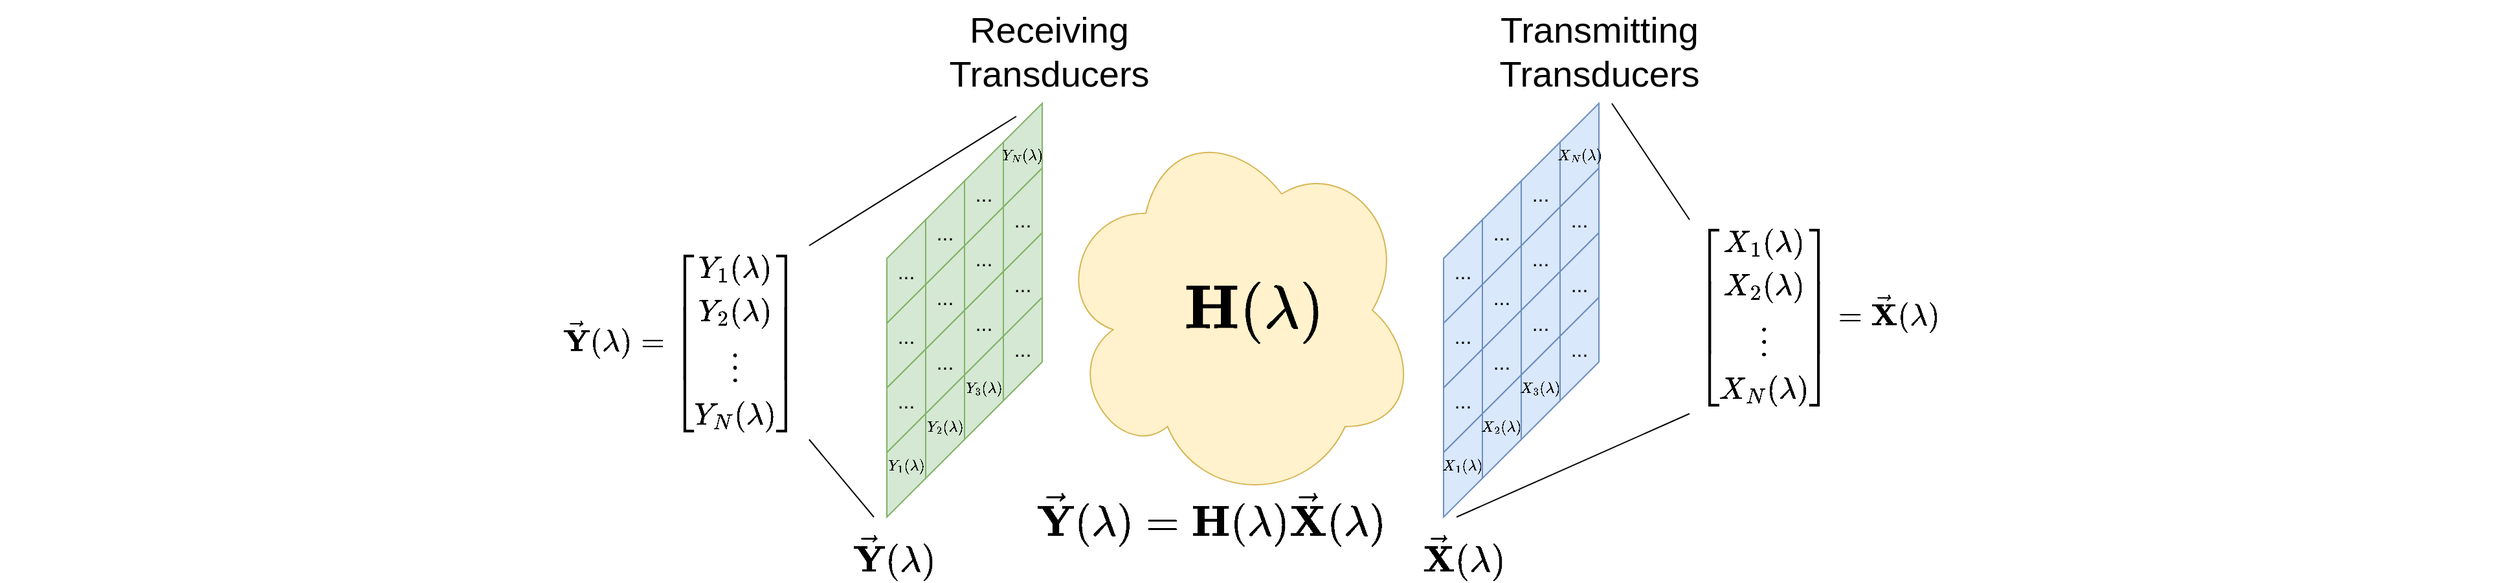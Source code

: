 <mxfile version="21.2.8" type="device">
  <diagram name="Page-1" id="sMj4cmjDTgviVcXSg5yK">
    <mxGraphModel dx="2268" dy="820" grid="1" gridSize="10" guides="1" tooltips="1" connect="1" arrows="1" fold="1" page="1" pageScale="1" pageWidth="850" pageHeight="1100" math="1" shadow="0">
      <root>
        <mxCell id="0" />
        <mxCell id="1" parent="0" />
        <mxCell id="bun_oI4DhxqceZ6zfF4b-131" value="$$\vec{\mathbf{Y}}(\lambda) = \mathbf{H}(\lambda) \vec{\mathbf{X}}(\lambda)$$" style="text;html=1;align=center;verticalAlign=middle;resizable=0;points=[];autosize=1;strokeColor=none;fillColor=none;fontSize=28;" parent="1" vertex="1">
          <mxGeometry x="-165" y="415" width="1010" height="50" as="geometry" />
        </mxCell>
        <mxCell id="bun_oI4DhxqceZ6zfF4b-122" value="$$\vec{\mathbf{Y}}(\lambda)$$" style="text;html=1;align=center;verticalAlign=middle;resizable=0;points=[];autosize=1;strokeColor=none;fillColor=none;fontSize=24;" parent="1" vertex="1">
          <mxGeometry x="-80" y="450" width="350" height="40" as="geometry" />
        </mxCell>
        <mxCell id="bun_oI4DhxqceZ6zfF4b-84" value="$$\;\;\mathbf{H}(\lambda)$$" style="ellipse;shape=cloud;whiteSpace=wrap;html=1;fontSize=40;fillColor=#fff2cc;strokeColor=#d6b656;" parent="1" vertex="1">
          <mxGeometry x="220" y="130" width="280" height="300" as="geometry" />
        </mxCell>
        <mxCell id="bun_oI4DhxqceZ6zfF4b-121" value="Receiving&lt;br&gt;Transducers" style="text;html=1;align=center;verticalAlign=middle;resizable=0;points=[];autosize=1;strokeColor=none;fillColor=none;fontSize=28;" parent="1" vertex="1">
          <mxGeometry x="125" y="40" width="180" height="80" as="geometry" />
        </mxCell>
        <mxCell id="bun_oI4DhxqceZ6zfF4b-124" value="" style="endArrow=none;html=1;rounded=0;fontSize=16;" parent="1" edge="1">
          <mxGeometry width="50" height="50" relative="1" as="geometry">
            <mxPoint x="30" y="230" as="sourcePoint" />
            <mxPoint x="190" y="130" as="targetPoint" />
          </mxGeometry>
        </mxCell>
        <mxCell id="bun_oI4DhxqceZ6zfF4b-126" value="" style="endArrow=none;html=1;rounded=0;fontSize=16;" parent="1" edge="1">
          <mxGeometry width="50" height="50" relative="1" as="geometry">
            <mxPoint x="30" y="380" as="sourcePoint" />
            <mxPoint x="80" y="440" as="targetPoint" />
          </mxGeometry>
        </mxCell>
        <mxCell id="bun_oI4DhxqceZ6zfF4b-120" value="$$\vec{\mathbf{X}}(\lambda)$$" style="text;html=1;align=center;verticalAlign=middle;resizable=0;points=[];autosize=1;strokeColor=none;fillColor=none;fontSize=24;" parent="1" vertex="1">
          <mxGeometry x="360" y="450" width="350" height="40" as="geometry" />
        </mxCell>
        <mxCell id="bun_oI4DhxqceZ6zfF4b-129" value="" style="endArrow=none;html=1;rounded=0;fontSize=16;" parent="1" edge="1">
          <mxGeometry width="50" height="50" relative="1" as="geometry">
            <mxPoint x="650" y="120.0" as="sourcePoint" />
            <mxPoint x="710" y="210" as="targetPoint" />
          </mxGeometry>
        </mxCell>
        <mxCell id="bun_oI4DhxqceZ6zfF4b-130" value="" style="endArrow=none;html=1;rounded=0;fontSize=16;" parent="1" edge="1">
          <mxGeometry width="50" height="50" relative="1" as="geometry">
            <mxPoint x="530" y="440.0" as="sourcePoint" />
            <mxPoint x="710" y="360" as="targetPoint" />
          </mxGeometry>
        </mxCell>
        <mxCell id="bun_oI4DhxqceZ6zfF4b-3" value="$$Y_1(\lambda)$$" style="shape=parallelogram;perimeter=parallelogramPerimeter;whiteSpace=wrap;html=1;fixedSize=1;size=30;rotation=90;flipH=1;horizontal=0;fontSize=10;fillColor=#d5e8d4;strokeColor=#82b366;" parent="1" vertex="1">
          <mxGeometry x="65" y="385" width="80" height="30" as="geometry" />
        </mxCell>
        <mxCell id="bun_oI4DhxqceZ6zfF4b-37" value="..." style="shape=parallelogram;perimeter=parallelogramPerimeter;whiteSpace=wrap;html=1;fixedSize=1;size=30;rotation=90;flipH=1;horizontal=0;fontSize=16;fillColor=#d5e8d4;strokeColor=#82b366;" parent="1" vertex="1">
          <mxGeometry x="65" y="335" width="80" height="30" as="geometry" />
        </mxCell>
        <mxCell id="bun_oI4DhxqceZ6zfF4b-41" value="..." style="shape=parallelogram;perimeter=parallelogramPerimeter;whiteSpace=wrap;html=1;fixedSize=1;size=30;rotation=90;flipH=1;horizontal=0;fontSize=16;fillColor=#d5e8d4;strokeColor=#82b366;" parent="1" vertex="1">
          <mxGeometry x="65" y="285" width="80" height="30" as="geometry" />
        </mxCell>
        <mxCell id="bun_oI4DhxqceZ6zfF4b-45" value="..." style="shape=parallelogram;perimeter=parallelogramPerimeter;whiteSpace=wrap;html=1;fixedSize=1;size=30;rotation=90;flipH=1;horizontal=0;fontSize=16;fillColor=#d5e8d4;strokeColor=#82b366;" parent="1" vertex="1">
          <mxGeometry x="65" y="235" width="80" height="30" as="geometry" />
        </mxCell>
        <mxCell id="bun_oI4DhxqceZ6zfF4b-71" value="$$Y_2(\lambda)$$" style="shape=parallelogram;perimeter=parallelogramPerimeter;whiteSpace=wrap;html=1;fixedSize=1;size=30;rotation=90;flipH=1;horizontal=0;fontSize=10;fillColor=#d5e8d4;strokeColor=#82b366;" parent="1" vertex="1">
          <mxGeometry x="95" y="355" width="80" height="30" as="geometry" />
        </mxCell>
        <mxCell id="bun_oI4DhxqceZ6zfF4b-72" value="..." style="shape=parallelogram;perimeter=parallelogramPerimeter;whiteSpace=wrap;html=1;fixedSize=1;size=30;rotation=90;flipH=1;horizontal=0;fontSize=16;fillColor=#d5e8d4;strokeColor=#82b366;" parent="1" vertex="1">
          <mxGeometry x="95" y="305" width="80" height="30" as="geometry" />
        </mxCell>
        <mxCell id="bun_oI4DhxqceZ6zfF4b-73" value="..." style="shape=parallelogram;perimeter=parallelogramPerimeter;whiteSpace=wrap;html=1;fixedSize=1;size=30;rotation=90;flipH=1;horizontal=0;fontSize=16;fillColor=#d5e8d4;strokeColor=#82b366;" parent="1" vertex="1">
          <mxGeometry x="95" y="255" width="80" height="30" as="geometry" />
        </mxCell>
        <mxCell id="bun_oI4DhxqceZ6zfF4b-74" value="..." style="shape=parallelogram;perimeter=parallelogramPerimeter;whiteSpace=wrap;html=1;fixedSize=1;size=30;rotation=90;flipH=1;horizontal=0;fontSize=16;fillColor=#d5e8d4;strokeColor=#82b366;" parent="1" vertex="1">
          <mxGeometry x="95" y="205" width="80" height="30" as="geometry" />
        </mxCell>
        <mxCell id="bun_oI4DhxqceZ6zfF4b-75" value="$$Y_3(\lambda)$$" style="shape=parallelogram;perimeter=parallelogramPerimeter;whiteSpace=wrap;html=1;fixedSize=1;size=30;rotation=90;flipH=1;horizontal=0;fontSize=10;fillColor=#d5e8d4;strokeColor=#82b366;" parent="1" vertex="1">
          <mxGeometry x="125" y="325" width="80" height="30" as="geometry" />
        </mxCell>
        <mxCell id="bun_oI4DhxqceZ6zfF4b-76" value="..." style="shape=parallelogram;perimeter=parallelogramPerimeter;whiteSpace=wrap;html=1;fixedSize=1;size=30;rotation=90;flipH=1;horizontal=0;fontSize=16;fillColor=#d5e8d4;strokeColor=#82b366;" parent="1" vertex="1">
          <mxGeometry x="125" y="275" width="80" height="30" as="geometry" />
        </mxCell>
        <mxCell id="bun_oI4DhxqceZ6zfF4b-77" value="..." style="shape=parallelogram;perimeter=parallelogramPerimeter;whiteSpace=wrap;html=1;fixedSize=1;size=30;rotation=90;flipH=1;horizontal=0;fontSize=16;fillColor=#d5e8d4;strokeColor=#82b366;" parent="1" vertex="1">
          <mxGeometry x="125" y="225" width="80" height="30" as="geometry" />
        </mxCell>
        <mxCell id="bun_oI4DhxqceZ6zfF4b-78" value="..." style="shape=parallelogram;perimeter=parallelogramPerimeter;whiteSpace=wrap;html=1;fixedSize=1;size=30;rotation=90;flipH=1;horizontal=0;fontSize=16;fillColor=#d5e8d4;strokeColor=#82b366;" parent="1" vertex="1">
          <mxGeometry x="125" y="175" width="80" height="30" as="geometry" />
        </mxCell>
        <mxCell id="bun_oI4DhxqceZ6zfF4b-79" value="..." style="shape=parallelogram;perimeter=parallelogramPerimeter;whiteSpace=wrap;html=1;fixedSize=1;size=30;rotation=90;flipH=1;horizontal=0;fontSize=16;fillColor=#d5e8d4;strokeColor=#82b366;" parent="1" vertex="1">
          <mxGeometry x="155" y="295" width="80" height="30" as="geometry" />
        </mxCell>
        <mxCell id="bun_oI4DhxqceZ6zfF4b-80" value="..." style="shape=parallelogram;perimeter=parallelogramPerimeter;whiteSpace=wrap;html=1;fixedSize=1;size=30;rotation=90;flipH=1;horizontal=0;fontSize=16;fillColor=#d5e8d4;strokeColor=#82b366;" parent="1" vertex="1">
          <mxGeometry x="155" y="245" width="80" height="30" as="geometry" />
        </mxCell>
        <mxCell id="bun_oI4DhxqceZ6zfF4b-81" value="..." style="shape=parallelogram;perimeter=parallelogramPerimeter;whiteSpace=wrap;html=1;fixedSize=1;size=30;rotation=90;flipH=1;horizontal=0;fontSize=16;fillColor=#d5e8d4;strokeColor=#82b366;" parent="1" vertex="1">
          <mxGeometry x="155" y="195" width="80" height="30" as="geometry" />
        </mxCell>
        <mxCell id="bun_oI4DhxqceZ6zfF4b-82" value="$$Y_N(\lambda)$$" style="shape=parallelogram;perimeter=parallelogramPerimeter;whiteSpace=wrap;html=1;fixedSize=1;size=30;rotation=90;flipH=1;horizontal=0;fontSize=10;fillColor=#d5e8d4;strokeColor=#82b366;" parent="1" vertex="1">
          <mxGeometry x="155" y="145" width="80" height="30" as="geometry" />
        </mxCell>
        <mxCell id="bun_oI4DhxqceZ6zfF4b-127" value="$$\vec{\mathbf{Y}}(\lambda) = \begin{bmatrix}Y_1(\lambda) \\Y_2(\lambda) \\ \vdots \\ Y_N(\lambda)\end{bmatrix}$$" style="text;html=1;align=center;verticalAlign=middle;resizable=0;points=[];autosize=1;strokeColor=none;fillColor=none;fontSize=20;" parent="1" vertex="1">
          <mxGeometry x="-595" y="285" width="1050" height="40" as="geometry" />
        </mxCell>
        <mxCell id="bun_oI4DhxqceZ6zfF4b-103" value="$$X_1(\lambda)$$" style="shape=parallelogram;perimeter=parallelogramPerimeter;whiteSpace=wrap;html=1;fixedSize=1;size=30;rotation=90;flipH=1;horizontal=0;fontSize=10;fillColor=#dae8fc;strokeColor=#6c8ebf;" parent="1" vertex="1">
          <mxGeometry x="495" y="385" width="80" height="30" as="geometry" />
        </mxCell>
        <mxCell id="bun_oI4DhxqceZ6zfF4b-104" value="..." style="shape=parallelogram;perimeter=parallelogramPerimeter;whiteSpace=wrap;html=1;fixedSize=1;size=30;rotation=90;flipH=1;horizontal=0;fontSize=16;fillColor=#dae8fc;strokeColor=#6c8ebf;" parent="1" vertex="1">
          <mxGeometry x="495" y="335" width="80" height="30" as="geometry" />
        </mxCell>
        <mxCell id="bun_oI4DhxqceZ6zfF4b-105" value="..." style="shape=parallelogram;perimeter=parallelogramPerimeter;whiteSpace=wrap;html=1;fixedSize=1;size=30;rotation=90;flipH=1;horizontal=0;fontSize=16;fillColor=#dae8fc;strokeColor=#6c8ebf;" parent="1" vertex="1">
          <mxGeometry x="495" y="285" width="80" height="30" as="geometry" />
        </mxCell>
        <mxCell id="bun_oI4DhxqceZ6zfF4b-106" value="..." style="shape=parallelogram;perimeter=parallelogramPerimeter;whiteSpace=wrap;html=1;fixedSize=1;size=30;rotation=90;flipH=1;horizontal=0;fontSize=16;fillColor=#dae8fc;strokeColor=#6c8ebf;" parent="1" vertex="1">
          <mxGeometry x="495" y="235" width="80" height="30" as="geometry" />
        </mxCell>
        <mxCell id="bun_oI4DhxqceZ6zfF4b-107" value="$$X_2(\lambda)$$" style="shape=parallelogram;perimeter=parallelogramPerimeter;whiteSpace=wrap;html=1;fixedSize=1;size=30;rotation=90;flipH=1;horizontal=0;fontSize=10;fillColor=#dae8fc;strokeColor=#6c8ebf;" parent="1" vertex="1">
          <mxGeometry x="525" y="355" width="80" height="30" as="geometry" />
        </mxCell>
        <mxCell id="bun_oI4DhxqceZ6zfF4b-108" value="..." style="shape=parallelogram;perimeter=parallelogramPerimeter;whiteSpace=wrap;html=1;fixedSize=1;size=30;rotation=90;flipH=1;horizontal=0;fontSize=16;fillColor=#dae8fc;strokeColor=#6c8ebf;" parent="1" vertex="1">
          <mxGeometry x="525" y="305" width="80" height="30" as="geometry" />
        </mxCell>
        <mxCell id="bun_oI4DhxqceZ6zfF4b-109" value="..." style="shape=parallelogram;perimeter=parallelogramPerimeter;whiteSpace=wrap;html=1;fixedSize=1;size=30;rotation=90;flipH=1;horizontal=0;fontSize=16;fillColor=#dae8fc;strokeColor=#6c8ebf;" parent="1" vertex="1">
          <mxGeometry x="525" y="255" width="80" height="30" as="geometry" />
        </mxCell>
        <mxCell id="bun_oI4DhxqceZ6zfF4b-111" value="$$X_3(\lambda)$$" style="shape=parallelogram;perimeter=parallelogramPerimeter;whiteSpace=wrap;html=1;fixedSize=1;size=30;rotation=90;flipH=1;horizontal=0;fontSize=10;fillColor=#dae8fc;strokeColor=#6c8ebf;" parent="1" vertex="1">
          <mxGeometry x="555" y="325" width="80" height="30" as="geometry" />
        </mxCell>
        <mxCell id="bun_oI4DhxqceZ6zfF4b-112" value="..." style="shape=parallelogram;perimeter=parallelogramPerimeter;whiteSpace=wrap;html=1;fixedSize=1;size=30;rotation=90;flipH=1;horizontal=0;fontSize=16;fillColor=#dae8fc;strokeColor=#6c8ebf;" parent="1" vertex="1">
          <mxGeometry x="555" y="275" width="80" height="30" as="geometry" />
        </mxCell>
        <mxCell id="bun_oI4DhxqceZ6zfF4b-113" value="..." style="shape=parallelogram;perimeter=parallelogramPerimeter;whiteSpace=wrap;html=1;fixedSize=1;size=30;rotation=90;flipH=1;horizontal=0;fontSize=16;fillColor=#dae8fc;strokeColor=#6c8ebf;" parent="1" vertex="1">
          <mxGeometry x="555" y="225" width="80" height="30" as="geometry" />
        </mxCell>
        <mxCell id="bun_oI4DhxqceZ6zfF4b-115" value="..." style="shape=parallelogram;perimeter=parallelogramPerimeter;whiteSpace=wrap;html=1;fixedSize=1;size=30;rotation=90;flipH=1;horizontal=0;fontSize=16;fillColor=#dae8fc;strokeColor=#6c8ebf;" parent="1" vertex="1">
          <mxGeometry x="585" y="295" width="80" height="30" as="geometry" />
        </mxCell>
        <mxCell id="bun_oI4DhxqceZ6zfF4b-116" value="..." style="shape=parallelogram;perimeter=parallelogramPerimeter;whiteSpace=wrap;html=1;fixedSize=1;size=30;rotation=90;flipH=1;horizontal=0;fontSize=16;fillColor=#dae8fc;strokeColor=#6c8ebf;" parent="1" vertex="1">
          <mxGeometry x="585" y="245" width="80" height="30" as="geometry" />
        </mxCell>
        <mxCell id="bun_oI4DhxqceZ6zfF4b-117" value="..." style="shape=parallelogram;perimeter=parallelogramPerimeter;whiteSpace=wrap;html=1;fixedSize=1;size=30;rotation=90;flipH=1;horizontal=0;fontSize=16;fillColor=#dae8fc;strokeColor=#6c8ebf;" parent="1" vertex="1">
          <mxGeometry x="585" y="195" width="80" height="30" as="geometry" />
        </mxCell>
        <mxCell id="bun_oI4DhxqceZ6zfF4b-114" value="..." style="shape=parallelogram;perimeter=parallelogramPerimeter;whiteSpace=wrap;html=1;fixedSize=1;size=30;rotation=90;flipH=1;horizontal=0;fontSize=16;fillColor=#dae8fc;strokeColor=#6c8ebf;" parent="1" vertex="1">
          <mxGeometry x="555" y="175" width="80" height="30" as="geometry" />
        </mxCell>
        <mxCell id="bun_oI4DhxqceZ6zfF4b-110" value="..." style="shape=parallelogram;perimeter=parallelogramPerimeter;whiteSpace=wrap;html=1;fixedSize=1;size=30;rotation=90;flipH=1;horizontal=0;fontSize=16;fillColor=#dae8fc;strokeColor=#6c8ebf;" parent="1" vertex="1">
          <mxGeometry x="525" y="205" width="80" height="30" as="geometry" />
        </mxCell>
        <mxCell id="bun_oI4DhxqceZ6zfF4b-123" value="$$\begin{bmatrix}X_1(\lambda) \\X_2 (\lambda)\\ \vdots \\ X_N(\lambda)\end{bmatrix} = \vec{\mathbf{X}}(\lambda)$$" style="text;html=1;align=center;verticalAlign=middle;resizable=0;points=[];autosize=1;strokeColor=none;fillColor=none;fontSize=20;" parent="1" vertex="1">
          <mxGeometry x="285" y="265" width="1050" height="40" as="geometry" />
        </mxCell>
        <mxCell id="bun_oI4DhxqceZ6zfF4b-118" value="&lt;font style=&quot;font-size: 10px;&quot;&gt;$$X_N(\lambda)$$&lt;/font&gt;" style="shape=parallelogram;perimeter=parallelogramPerimeter;whiteSpace=wrap;html=1;fixedSize=1;size=30;rotation=90;flipH=1;horizontal=0;fontSize=10;fillColor=#dae8fc;strokeColor=#6c8ebf;" parent="1" vertex="1">
          <mxGeometry x="585" y="145" width="80" height="30" as="geometry" />
        </mxCell>
        <mxCell id="eDoEr0Jr5GkMjYwqbsVP-1" value="Transmitting&lt;br&gt;Transducers" style="text;html=1;align=center;verticalAlign=middle;resizable=0;points=[];autosize=1;strokeColor=none;fillColor=none;fontSize=28;" vertex="1" parent="1">
          <mxGeometry x="550" y="40" width="180" height="80" as="geometry" />
        </mxCell>
      </root>
    </mxGraphModel>
  </diagram>
</mxfile>
